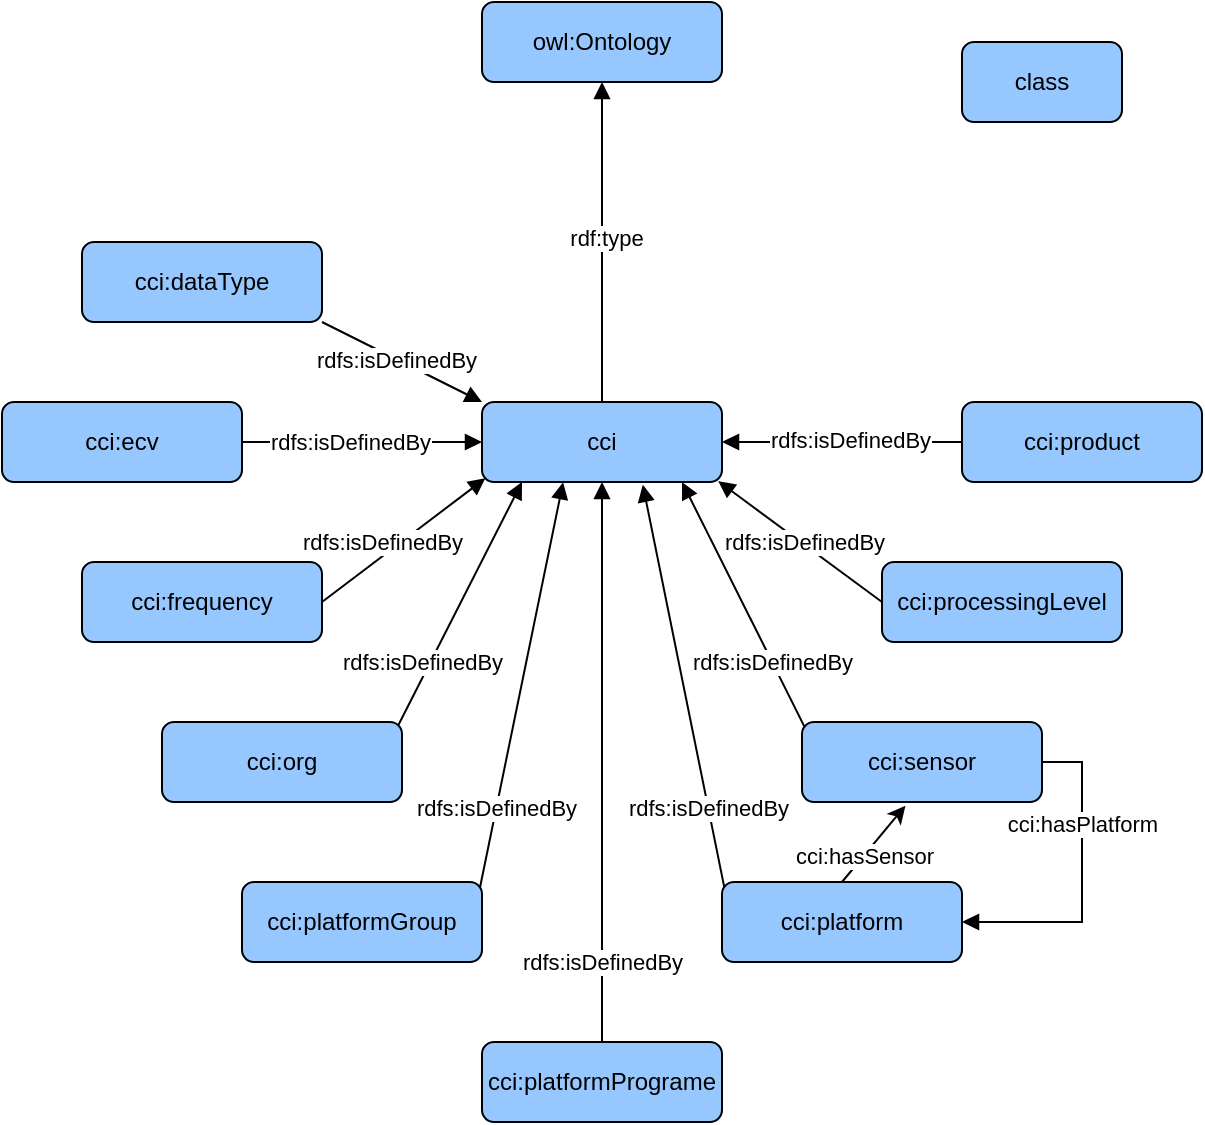 <mxfile version="26.0.4">
  <diagram name="Page-1" id="nNlSoFfhZr8RPP6kTHMj">
    <mxGraphModel dx="855" dy="619" grid="1" gridSize="10" guides="1" tooltips="1" connect="1" arrows="1" fold="1" page="1" pageScale="1" pageWidth="827" pageHeight="1169" math="0" shadow="0">
      <root>
        <mxCell id="0" />
        <mxCell id="1" parent="0" />
        <mxCell id="Dy8tPq8ygOoRpaq1J_SJ-1" value="cci" style="rounded=1;whiteSpace=wrap;html=1;fillColor=light-dark(#96c8ff, #214c7b);" vertex="1" parent="1">
          <mxGeometry x="280" y="200" width="120" height="40" as="geometry" />
        </mxCell>
        <mxCell id="Dy8tPq8ygOoRpaq1J_SJ-3" value="cci:product" style="rounded=1;whiteSpace=wrap;html=1;fillColor=light-dark(#96c8ff, #214c7b);" vertex="1" parent="1">
          <mxGeometry x="520" y="200" width="120" height="40" as="geometry" />
        </mxCell>
        <mxCell id="Dy8tPq8ygOoRpaq1J_SJ-4" value="cci:processingLevel" style="rounded=1;whiteSpace=wrap;html=1;fillColor=light-dark(#96c8ff, #214c7b);" vertex="1" parent="1">
          <mxGeometry x="480" y="280" width="120" height="40" as="geometry" />
        </mxCell>
        <mxCell id="Dy8tPq8ygOoRpaq1J_SJ-5" value="cci:sensor" style="rounded=1;whiteSpace=wrap;html=1;fillColor=light-dark(#96c8ff, #214c7b);" vertex="1" parent="1">
          <mxGeometry x="440" y="360" width="120" height="40" as="geometry" />
        </mxCell>
        <mxCell id="Dy8tPq8ygOoRpaq1J_SJ-6" value="cci:platform" style="rounded=1;whiteSpace=wrap;html=1;fillColor=light-dark(#96c8ff, #214c7b);" vertex="1" parent="1">
          <mxGeometry x="400" y="440" width="120" height="40" as="geometry" />
        </mxCell>
        <mxCell id="Dy8tPq8ygOoRpaq1J_SJ-7" value="cci:platformPrograme" style="rounded=1;whiteSpace=wrap;html=1;fillColor=light-dark(#96c8ff, #214c7b);" vertex="1" parent="1">
          <mxGeometry x="280" y="520" width="120" height="40" as="geometry" />
        </mxCell>
        <mxCell id="Dy8tPq8ygOoRpaq1J_SJ-8" value="cci:platformGroup" style="rounded=1;whiteSpace=wrap;html=1;fillColor=light-dark(#96c8ff, #214c7b);" vertex="1" parent="1">
          <mxGeometry x="160" y="440" width="120" height="40" as="geometry" />
        </mxCell>
        <mxCell id="Dy8tPq8ygOoRpaq1J_SJ-9" value="cci:org" style="rounded=1;whiteSpace=wrap;html=1;fillColor=light-dark(#96c8ff, #214c7b);" vertex="1" parent="1">
          <mxGeometry x="120" y="360" width="120" height="40" as="geometry" />
        </mxCell>
        <mxCell id="Dy8tPq8ygOoRpaq1J_SJ-10" value="cci:frequency" style="rounded=1;whiteSpace=wrap;html=1;fillColor=light-dark(#96c8ff, #214c7b);" vertex="1" parent="1">
          <mxGeometry x="80" y="280" width="120" height="40" as="geometry" />
        </mxCell>
        <mxCell id="Dy8tPq8ygOoRpaq1J_SJ-11" value="cci:ecv" style="rounded=1;whiteSpace=wrap;html=1;fillColor=light-dark(#96c8ff, #214c7b);" vertex="1" parent="1">
          <mxGeometry x="40" y="200" width="120" height="40" as="geometry" />
        </mxCell>
        <mxCell id="Dy8tPq8ygOoRpaq1J_SJ-12" value="cci:dataType" style="rounded=1;whiteSpace=wrap;html=1;fillColor=light-dark(#96c8ff, #214c7b);" vertex="1" parent="1">
          <mxGeometry x="80" y="120" width="120" height="40" as="geometry" />
        </mxCell>
        <mxCell id="Dy8tPq8ygOoRpaq1J_SJ-13" value="owl:Ontology" style="rounded=1;whiteSpace=wrap;html=1;fillColor=light-dark(#96c8ff, #214c7b);" vertex="1" parent="1">
          <mxGeometry x="280" width="120" height="40" as="geometry" />
        </mxCell>
        <mxCell id="Dy8tPq8ygOoRpaq1J_SJ-14" style="edgeStyle=orthogonalEdgeStyle;rounded=0;orthogonalLoop=1;jettySize=auto;html=1;exitX=0.5;exitY=1;exitDx=0;exitDy=0;" edge="1" parent="1" source="Dy8tPq8ygOoRpaq1J_SJ-4" target="Dy8tPq8ygOoRpaq1J_SJ-4">
          <mxGeometry relative="1" as="geometry" />
        </mxCell>
        <mxCell id="Dy8tPq8ygOoRpaq1J_SJ-15" value="class" style="rounded=1;whiteSpace=wrap;html=1;fillColor=light-dark(#96c8ff, #214c7b);" vertex="1" parent="1">
          <mxGeometry x="520" y="20" width="80" height="40" as="geometry" />
        </mxCell>
        <mxCell id="Dy8tPq8ygOoRpaq1J_SJ-16" value="rdfs:isDefinedBy" style="endArrow=block;html=1;rounded=0;endFill=1;exitX=0.984;exitY=0.044;exitDx=0;exitDy=0;exitPerimeter=0;" edge="1" parent="1" source="Dy8tPq8ygOoRpaq1J_SJ-9">
          <mxGeometry x="-0.506" y="4" width="50" height="50" relative="1" as="geometry">
            <mxPoint x="240" y="360" as="sourcePoint" />
            <mxPoint x="300" y="240" as="targetPoint" />
            <mxPoint as="offset" />
          </mxGeometry>
        </mxCell>
        <mxCell id="Dy8tPq8ygOoRpaq1J_SJ-17" value="&lt;meta charset=&quot;utf-8&quot;&gt;&lt;span style=&quot;color: rgb(0, 0, 0); font-family: Helvetica; font-size: 11px; font-style: normal; font-variant-ligatures: normal; font-variant-caps: normal; font-weight: 400; letter-spacing: normal; orphans: 2; text-align: center; text-indent: 0px; text-transform: none; widows: 2; word-spacing: 0px; -webkit-text-stroke-width: 0px; white-space: nowrap; background-color: rgb(255, 255, 255); text-decoration-thickness: initial; text-decoration-style: initial; text-decoration-color: initial; display: inline !important; float: none;&quot;&gt;rdfs:isDefinedBy&lt;/span&gt;" style="endArrow=block;html=1;rounded=0;endFill=1;entryX=0.014;entryY=0.954;entryDx=0;entryDy=0;exitX=1;exitY=0.5;exitDx=0;exitDy=0;entryPerimeter=0;" edge="1" parent="1">
          <mxGeometry x="-0.18" y="6" width="50" height="50" relative="1" as="geometry">
            <mxPoint x="200" y="300" as="sourcePoint" />
            <mxPoint x="281.68" y="238.16" as="targetPoint" />
            <mxPoint as="offset" />
          </mxGeometry>
        </mxCell>
        <mxCell id="Dy8tPq8ygOoRpaq1J_SJ-18" value="" style="endArrow=block;html=1;rounded=0;endFill=1;exitX=1;exitY=0.5;exitDx=0;exitDy=0;" edge="1" parent="1" source="Dy8tPq8ygOoRpaq1J_SJ-11" target="Dy8tPq8ygOoRpaq1J_SJ-1">
          <mxGeometry width="50" height="50" relative="1" as="geometry">
            <mxPoint x="220" y="290" as="sourcePoint" />
            <mxPoint x="260" y="220" as="targetPoint" />
          </mxGeometry>
        </mxCell>
        <mxCell id="Dy8tPq8ygOoRpaq1J_SJ-37" value="rdfs:isDefinedBy" style="edgeLabel;html=1;align=center;verticalAlign=middle;resizable=0;points=[];" vertex="1" connectable="0" parent="Dy8tPq8ygOoRpaq1J_SJ-18">
          <mxGeometry x="-0.334" relative="1" as="geometry">
            <mxPoint x="14" as="offset" />
          </mxGeometry>
        </mxCell>
        <mxCell id="Dy8tPq8ygOoRpaq1J_SJ-19" value="" style="endArrow=block;html=1;rounded=0;endFill=1;exitX=1;exitY=1;exitDx=0;exitDy=0;entryX=0;entryY=0;entryDx=0;entryDy=0;" edge="1" parent="1" source="Dy8tPq8ygOoRpaq1J_SJ-12" target="Dy8tPq8ygOoRpaq1J_SJ-1">
          <mxGeometry width="50" height="50" relative="1" as="geometry">
            <mxPoint x="390" y="350" as="sourcePoint" />
            <mxPoint x="440" y="300" as="targetPoint" />
          </mxGeometry>
        </mxCell>
        <mxCell id="Dy8tPq8ygOoRpaq1J_SJ-38" value="rdfs:isDefinedBy" style="edgeLabel;html=1;align=center;verticalAlign=middle;resizable=0;points=[];" vertex="1" connectable="0" parent="Dy8tPq8ygOoRpaq1J_SJ-19">
          <mxGeometry x="-0.207" relative="1" as="geometry">
            <mxPoint x="5" y="3" as="offset" />
          </mxGeometry>
        </mxCell>
        <mxCell id="Dy8tPq8ygOoRpaq1J_SJ-20" value="" style="endArrow=block;html=1;rounded=0;endFill=1;exitX=0.009;exitY=0.058;exitDx=0;exitDy=0;entryX=0.67;entryY=1.035;entryDx=0;entryDy=0;entryPerimeter=0;exitPerimeter=0;" edge="1" parent="1" source="Dy8tPq8ygOoRpaq1J_SJ-6" target="Dy8tPq8ygOoRpaq1J_SJ-1">
          <mxGeometry width="50" height="50" relative="1" as="geometry">
            <mxPoint x="320" y="410" as="sourcePoint" />
            <mxPoint x="360" y="270" as="targetPoint" />
          </mxGeometry>
        </mxCell>
        <mxCell id="Dy8tPq8ygOoRpaq1J_SJ-33" value="rdfs:isDefinedBy" style="edgeLabel;html=1;align=center;verticalAlign=middle;resizable=0;points=[];" vertex="1" connectable="0" parent="Dy8tPq8ygOoRpaq1J_SJ-20">
          <mxGeometry x="-0.638" y="1" relative="1" as="geometry">
            <mxPoint y="-4" as="offset" />
          </mxGeometry>
        </mxCell>
        <mxCell id="Dy8tPq8ygOoRpaq1J_SJ-21" value="" style="endArrow=block;html=1;rounded=0;endFill=1;entryX=0.5;entryY=1;entryDx=0;entryDy=0;exitX=0.5;exitY=0;exitDx=0;exitDy=0;" edge="1" parent="1" source="Dy8tPq8ygOoRpaq1J_SJ-7" target="Dy8tPq8ygOoRpaq1J_SJ-1">
          <mxGeometry width="50" height="50" relative="1" as="geometry">
            <mxPoint x="260" y="440" as="sourcePoint" />
            <mxPoint x="310" y="390" as="targetPoint" />
          </mxGeometry>
        </mxCell>
        <mxCell id="Dy8tPq8ygOoRpaq1J_SJ-31" value="rdfs:isDefinedBy" style="edgeLabel;html=1;align=center;verticalAlign=middle;resizable=0;points=[];" vertex="1" connectable="0" parent="Dy8tPq8ygOoRpaq1J_SJ-21">
          <mxGeometry x="-0.692" y="1" relative="1" as="geometry">
            <mxPoint x="1" y="3" as="offset" />
          </mxGeometry>
        </mxCell>
        <mxCell id="Dy8tPq8ygOoRpaq1J_SJ-22" value="" style="endArrow=block;html=1;rounded=0;endFill=1;entryX=0.338;entryY=1.003;entryDx=0;entryDy=0;entryPerimeter=0;exitX=0.991;exitY=0.079;exitDx=0;exitDy=0;exitPerimeter=0;" edge="1" parent="1" source="Dy8tPq8ygOoRpaq1J_SJ-8" target="Dy8tPq8ygOoRpaq1J_SJ-1">
          <mxGeometry width="50" height="50" relative="1" as="geometry">
            <mxPoint x="240" y="360" as="sourcePoint" />
            <mxPoint x="290" y="310" as="targetPoint" />
          </mxGeometry>
        </mxCell>
        <mxCell id="Dy8tPq8ygOoRpaq1J_SJ-32" value="rdfs:isDefinedBy" style="edgeLabel;html=1;align=center;verticalAlign=middle;resizable=0;points=[];" vertex="1" connectable="0" parent="Dy8tPq8ygOoRpaq1J_SJ-22">
          <mxGeometry x="-0.59" y="1" relative="1" as="geometry">
            <mxPoint y="1" as="offset" />
          </mxGeometry>
        </mxCell>
        <mxCell id="Dy8tPq8ygOoRpaq1J_SJ-23" value="" style="endArrow=block;html=1;rounded=0;endFill=1;exitX=0.5;exitY=0;exitDx=0;exitDy=0;entryX=0.5;entryY=1;entryDx=0;entryDy=0;" edge="1" parent="1" source="Dy8tPq8ygOoRpaq1J_SJ-1" target="Dy8tPq8ygOoRpaq1J_SJ-13">
          <mxGeometry width="50" height="50" relative="1" as="geometry">
            <mxPoint x="400" y="360" as="sourcePoint" />
            <mxPoint x="450" y="310" as="targetPoint" />
          </mxGeometry>
        </mxCell>
        <mxCell id="Dy8tPq8ygOoRpaq1J_SJ-39" value="rdf:type" style="edgeLabel;html=1;align=center;verticalAlign=middle;resizable=0;points=[];" vertex="1" connectable="0" parent="Dy8tPq8ygOoRpaq1J_SJ-23">
          <mxGeometry x="-0.065" y="-2" relative="1" as="geometry">
            <mxPoint y="-7" as="offset" />
          </mxGeometry>
        </mxCell>
        <mxCell id="Dy8tPq8ygOoRpaq1J_SJ-25" value="" style="endArrow=block;html=1;rounded=0;endFill=1;exitX=0.009;exitY=0.051;exitDx=0;exitDy=0;exitPerimeter=0;" edge="1" parent="1" source="Dy8tPq8ygOoRpaq1J_SJ-5">
          <mxGeometry width="50" height="50" relative="1" as="geometry">
            <mxPoint x="440" y="360" as="sourcePoint" />
            <mxPoint x="380" y="240" as="targetPoint" />
          </mxGeometry>
        </mxCell>
        <mxCell id="Dy8tPq8ygOoRpaq1J_SJ-34" value="rdfs:isDefinedBy" style="edgeLabel;html=1;align=center;verticalAlign=middle;resizable=0;points=[];" vertex="1" connectable="0" parent="Dy8tPq8ygOoRpaq1J_SJ-25">
          <mxGeometry x="-0.508" y="1" relative="1" as="geometry">
            <mxPoint y="-3" as="offset" />
          </mxGeometry>
        </mxCell>
        <mxCell id="Dy8tPq8ygOoRpaq1J_SJ-26" value="" style="endArrow=block;html=1;rounded=0;endFill=1;entryX=0.984;entryY=0.989;entryDx=0;entryDy=0;exitX=0;exitY=0.5;exitDx=0;exitDy=0;entryPerimeter=0;" edge="1" parent="1" source="Dy8tPq8ygOoRpaq1J_SJ-4" target="Dy8tPq8ygOoRpaq1J_SJ-1">
          <mxGeometry width="50" height="50" relative="1" as="geometry">
            <mxPoint x="410" y="320" as="sourcePoint" />
            <mxPoint x="460" y="270" as="targetPoint" />
          </mxGeometry>
        </mxCell>
        <mxCell id="Dy8tPq8ygOoRpaq1J_SJ-35" value="rdfs:isDefinedBy" style="edgeLabel;html=1;align=center;verticalAlign=middle;resizable=0;points=[];" vertex="1" connectable="0" parent="Dy8tPq8ygOoRpaq1J_SJ-26">
          <mxGeometry x="-0.039" relative="1" as="geometry">
            <mxPoint y="-1" as="offset" />
          </mxGeometry>
        </mxCell>
        <mxCell id="Dy8tPq8ygOoRpaq1J_SJ-27" value="" style="endArrow=block;html=1;rounded=0;endFill=1;exitX=0;exitY=0.5;exitDx=0;exitDy=0;entryX=1;entryY=0.5;entryDx=0;entryDy=0;" edge="1" parent="1" source="Dy8tPq8ygOoRpaq1J_SJ-3" target="Dy8tPq8ygOoRpaq1J_SJ-1">
          <mxGeometry width="50" height="50" relative="1" as="geometry">
            <mxPoint x="420" y="240" as="sourcePoint" />
            <mxPoint x="470" y="190" as="targetPoint" />
          </mxGeometry>
        </mxCell>
        <mxCell id="Dy8tPq8ygOoRpaq1J_SJ-36" value="rdfs:isDefinedBy" style="edgeLabel;html=1;align=center;verticalAlign=middle;resizable=0;points=[];" vertex="1" connectable="0" parent="Dy8tPq8ygOoRpaq1J_SJ-27">
          <mxGeometry x="-0.014" y="-1" relative="1" as="geometry">
            <mxPoint x="3" as="offset" />
          </mxGeometry>
        </mxCell>
        <mxCell id="Dy8tPq8ygOoRpaq1J_SJ-40" value="" style="endArrow=classic;html=1;rounded=0;exitX=0.5;exitY=0;exitDx=0;exitDy=0;entryX=0.431;entryY=1.046;entryDx=0;entryDy=0;entryPerimeter=0;" edge="1" parent="1" source="Dy8tPq8ygOoRpaq1J_SJ-6" target="Dy8tPq8ygOoRpaq1J_SJ-5">
          <mxGeometry width="50" height="50" relative="1" as="geometry">
            <mxPoint x="330" y="330" as="sourcePoint" />
            <mxPoint x="380" y="280" as="targetPoint" />
          </mxGeometry>
        </mxCell>
        <mxCell id="Dy8tPq8ygOoRpaq1J_SJ-41" value="cci:hasSensor" style="edgeLabel;html=1;align=center;verticalAlign=middle;resizable=0;points=[];" vertex="1" connectable="0" parent="Dy8tPq8ygOoRpaq1J_SJ-40">
          <mxGeometry x="-0.025" y="1" relative="1" as="geometry">
            <mxPoint x="-4" y="6" as="offset" />
          </mxGeometry>
        </mxCell>
        <mxCell id="Dy8tPq8ygOoRpaq1J_SJ-42" value="" style="endArrow=block;html=1;rounded=0;endFill=1;exitX=1;exitY=0.5;exitDx=0;exitDy=0;entryX=1;entryY=0.5;entryDx=0;entryDy=0;" edge="1" parent="1" source="Dy8tPq8ygOoRpaq1J_SJ-5" target="Dy8tPq8ygOoRpaq1J_SJ-6">
          <mxGeometry width="50" height="50" relative="1" as="geometry">
            <mxPoint x="330" y="330" as="sourcePoint" />
            <mxPoint x="380" y="280" as="targetPoint" />
            <Array as="points">
              <mxPoint x="580" y="380" />
              <mxPoint x="580" y="460" />
            </Array>
          </mxGeometry>
        </mxCell>
        <mxCell id="Dy8tPq8ygOoRpaq1J_SJ-43" value="cci:hasPlatform" style="edgeLabel;html=1;align=center;verticalAlign=middle;resizable=0;points=[];" vertex="1" connectable="0" parent="Dy8tPq8ygOoRpaq1J_SJ-42">
          <mxGeometry x="-0.102" relative="1" as="geometry">
            <mxPoint y="-21" as="offset" />
          </mxGeometry>
        </mxCell>
      </root>
    </mxGraphModel>
  </diagram>
</mxfile>

